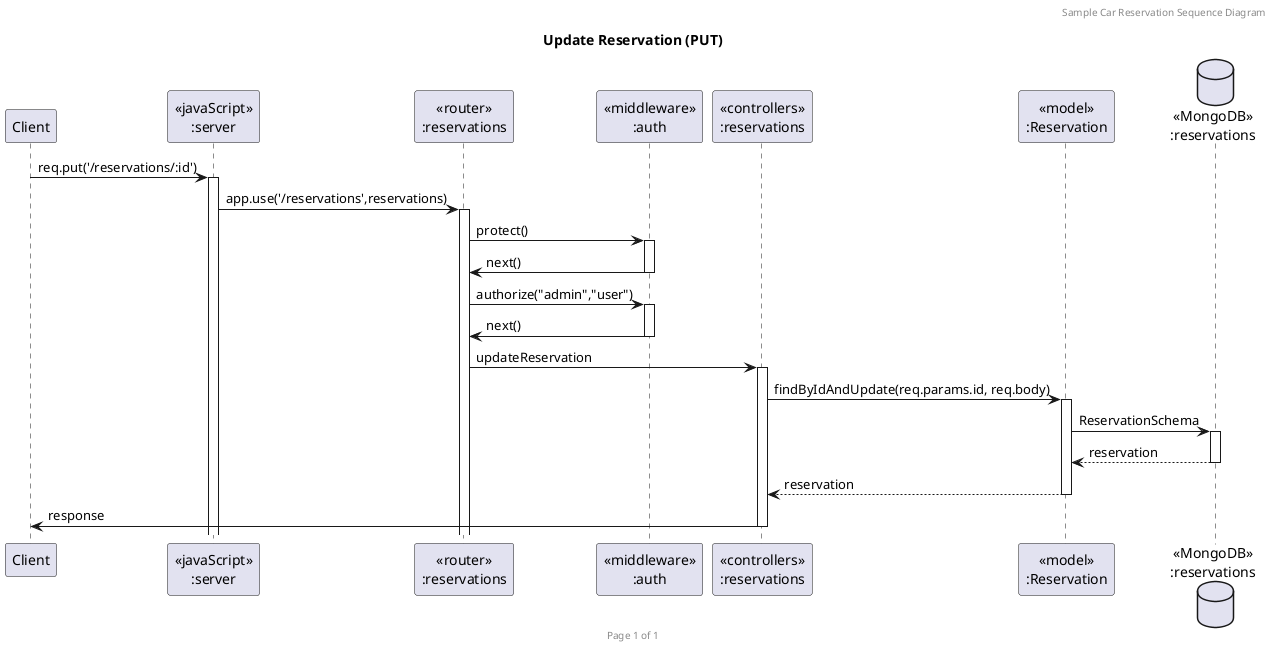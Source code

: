 @startuml Manage Reservation (PUT)

header Sample Car Reservation Sequence Diagram
footer Page %page% of %lastpage%
title "Update Reservation (PUT)"

participant "Client" as client
participant "<<javaScript>>\n:server" as server
participant "<<router>>\n:reservations" as routerReservations
participant "<<middleware>>\n:auth" as authMiddleware
participant "<<controllers>>\n:reservations" as controllersReservations
participant "<<model>>\n:Reservation" as modelReservation
database "<<MongoDB>>\n:reservations" as ReservationsDatabase

client->server ++:req.put('/reservations/:id')
server->routerReservations ++:app.use('/reservations',reservations)
routerReservations -> authMiddleware ++: protect()
routerReservations <- authMiddleware --: next()
routerReservations -> authMiddleware ++: authorize("admin","user")
routerReservations <- authMiddleware --: next()
routerReservations -> controllersReservations ++:updateReservation
controllersReservations -> modelReservation ++:findByIdAndUpdate(req.params.id, req.body)
modelReservation -> ReservationsDatabase ++: ReservationSchema
ReservationsDatabase --> modelReservation --: reservation
controllersReservations <-- modelReservation --: reservation
controllersReservations->client --:response

@enduml
